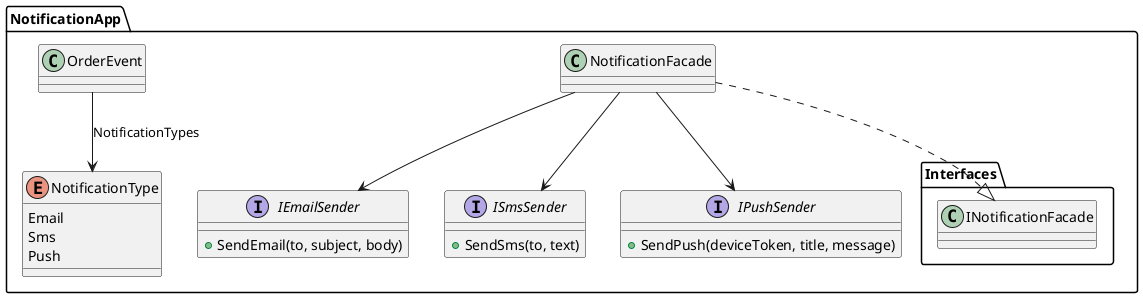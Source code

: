 @startuml
package NotificationApp {
    enum NotificationType {
        Email
        Sms
        Push
    }
    interface IEmailSender {
        +SendEmail(to, subject, body)
    }
    interface ISmsSender {
        +SendSms(to, text)
    }
    interface IPushSender {
        +SendPush(deviceToken, title, message)
    }
    class NotificationFacade
    class OrderEvent

    NotificationFacade ..|> NotificationApp.Interfaces.INotificationFacade
    OrderEvent --> NotificationType : NotificationTypes
    NotificationFacade --> IEmailSender
    NotificationFacade --> ISmsSender
    NotificationFacade --> IPushSender
}
@enduml